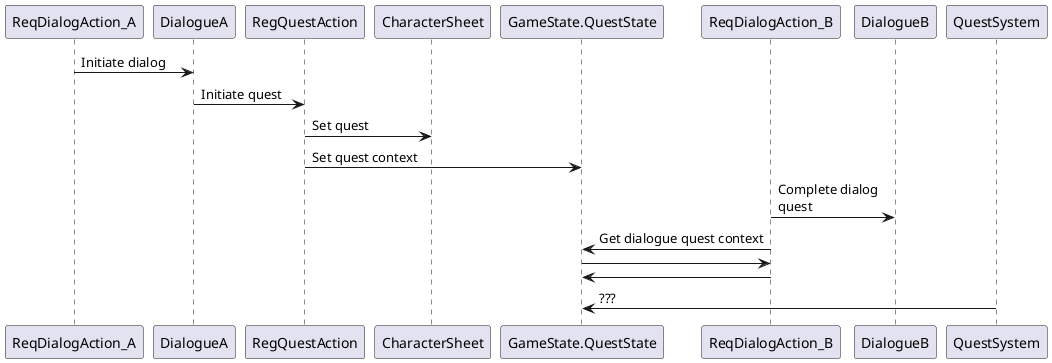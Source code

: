 @startuml

skinparam Shadowing false


ReqDialogAction_A -> DialogueA: Initiate dialog
DialogueA -> RegQuestAction: Initiate quest
RegQuestAction -> CharacterSheet: Set quest
RegQuestAction -> GameState.QuestState: Set quest context

ReqDialogAction_B -> DialogueB: Complete dialog\nquest
ReqDialogAction_B -> GameState.QuestState: Get dialogue quest context
GameState.QuestState -> ReqDialogAction_B
ReqDialogAction_B -> GameState.QuestState: 

QuestSystem -> GameState.QuestState: ???

@enduml
